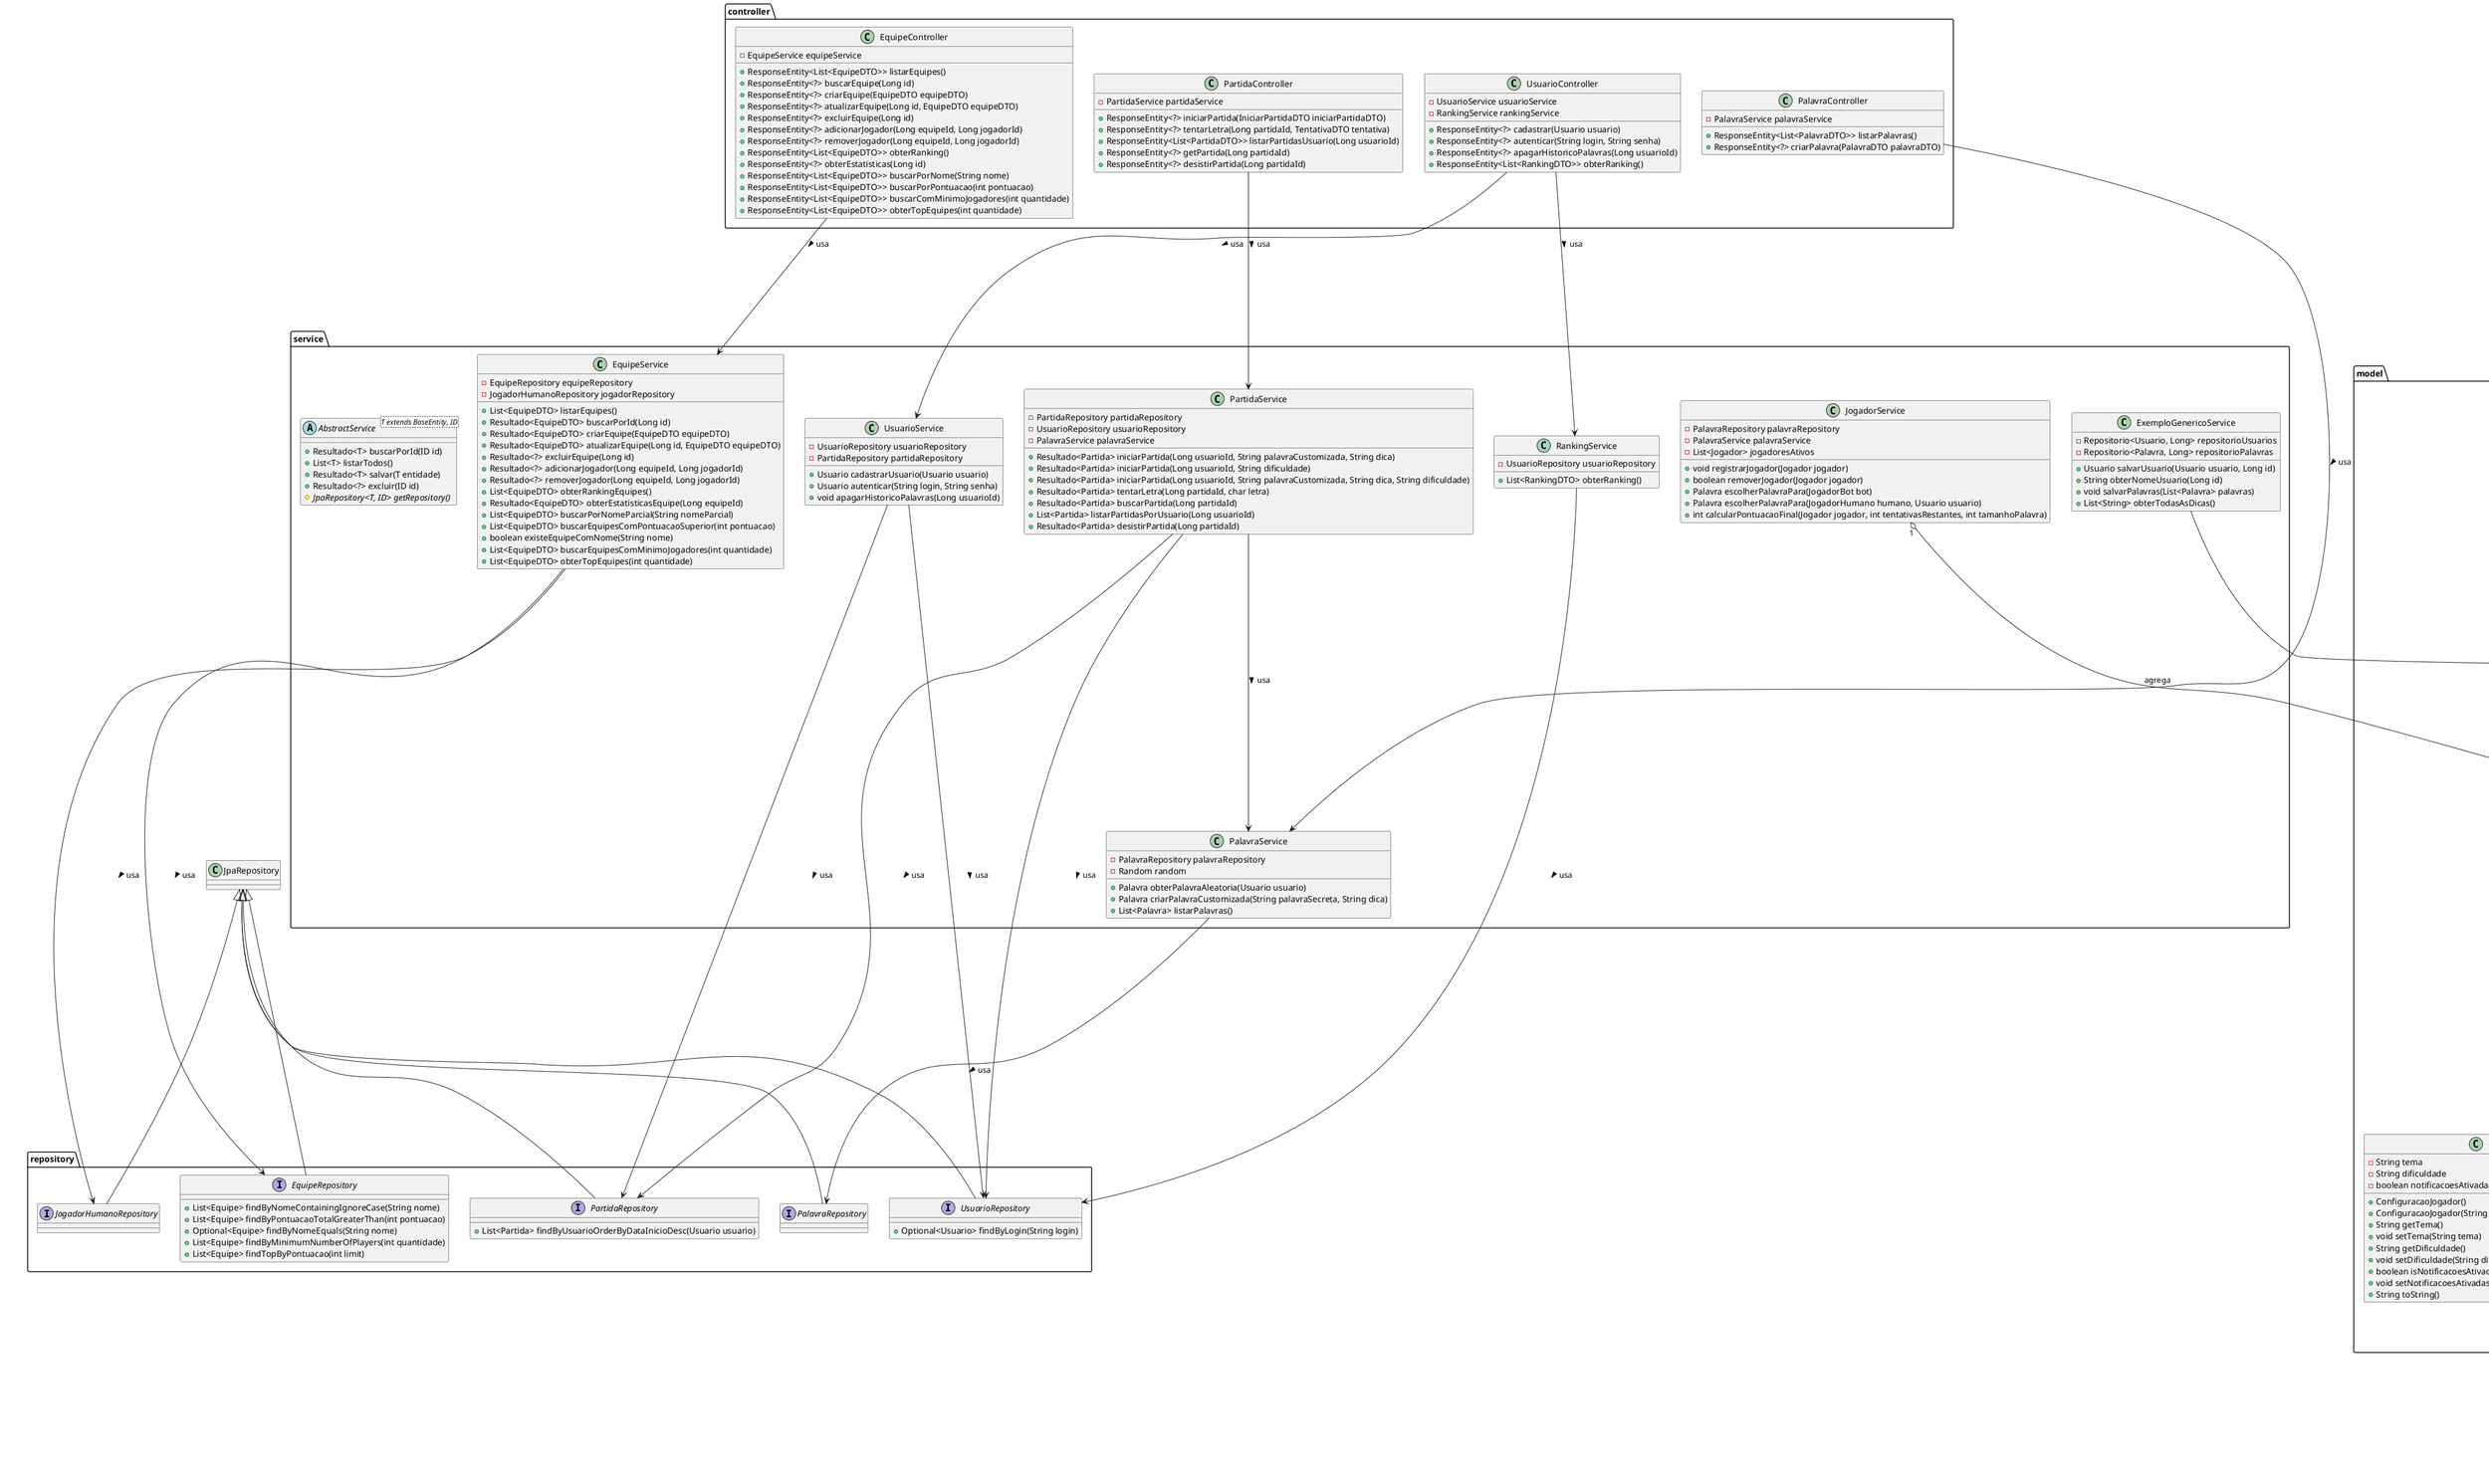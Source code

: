 @startuml "Jogo da Forca - Diagrama Completo"

' ----- Packages -----
package "model" {
  ' ----- Entidades principais -----
  abstract class BaseEntity {
    -Long id
    -LocalDateTime criadoEm
    -LocalDateTime atualizadoEm
    #void onCreate()
    #void onUpdate()
    +{abstract} Object toDTO()
    +Long getId()
    +void setId(Long id)
    +LocalDateTime getCriadoEm()
    +LocalDateTime getAtualizadoEm()
  }
  
  abstract class Jogador {
    -String nome
    #int nivel
    ~int experiencia
    +String tipoJogador
    -ConfiguracaoJogador configuracao
    -void metodoPrivado()
    #void metodoProtegido()
    ~void metodoPackage()
    +void metodoPublico()
    +{abstract} Palavra escolherPalavra()
    +int calcularPontuacao(int tentativasRestantes, int tamanhoPalavra)
    +String getNome()
    +void setNome(String nome)
    +String getTipoJogador()
    +void setTipoJogador(String tipo)
    +ConfiguracaoJogador getConfiguracao()
    +void setConfiguracao(ConfiguracaoJogador config)
  }
  
  class JogadorHumano {
    -Equipe equipe
    +Palavra escolherPalavra()
    +int calcularPontuacao(int tentativasRestantes, int tamanhoPalavra)
    +Object toDTO()
    +Equipe getEquipe()
    +void setEquipe(Equipe equipe)
  }
  
  class JogadorBot {
    +Palavra escolherPalavra()
    +Object toDTO()
  }
  
  class Usuario {
    -String nome
    -String login
    -String senha
    -int vitorias
    -int derrotas
    +double calcularWinRate()
    +int getTotalPartidas()
    +int getVitorias()
    +int getDerrotas()
    +Object toDTO()
    +String getNome()
    +void setNome(String nome)
    +String getLogin()
    +void setLogin(String login)
    +String getSenha()
    +void setSenha(String senha)
    +void incrementarVitorias()
    +void incrementarDerrotas()
    +List<Partida> getPartidas()
  }
  
  class Palavra {
    -String palavraSecreta
    -String dica
    +Palavra()
    +Palavra(String palavraSecreta, String dica)
    +Palavra(String palavraSecreta, String dica, Long id)
    +boolean contemLetra(char letra)
    +boolean contemLetra(char letra, boolean ignorarAcentos)
    +boolean contemLetra(String trecho)
    +String formatarPalavra()
    +String formatarPalavra(char[] letrasDescobertas)
    +Object toDTO()
    +String getPalavraSecreta()
    +void setPalavraSecreta(String palavraSecreta)
    +String getDica()
    +void setDica(String dica)
  }
  
  class Partida {
    -static final int TENTATIVAS_PADRAO
    -static final int TENTATIVAS_FACIL
    -static final int TENTATIVAS_DIFICIL
    -LocalDateTime dataInicio
    -LocalDateTime dataFim
    -StatusPartida status
    +Partida()
    +Partida(Usuario usuario, Palavra palavra)
    +Partida(Usuario usuario, Palavra palavra, String dificuldade)
    +String getPalavraAtual()
    +boolean contemLetraTentada(char letra)
    +boolean tentarLetra(char letra)
    +void desistir()
    -void finalizarComoVitoria()
    -void finalizarComoDerrota()
    +Object toDTO()
    +Usuario getUsuario()
    +void setUsuario(Usuario usuario)
    +Palavra getPalavra()
    +void setPalavra(Palavra palavra)
    +EstadoDaForca getEstado()
    +void setEstado(EstadoDaForca estado)
    +List<LetraTentada> getLetrasTentadas()
    +StatusPartida getStatus()
    +void setStatus(StatusPartida status)
    +LocalDateTime getDataInicio()
    +LocalDateTime getDataFim()
  }
  
  class LetraTentada {
    -char letra
    -boolean acerto
    -LocalDateTime dataHora
    -Partida partida
    +LetraTentada()
    +LetraTentada(char letra, boolean acerto)
    +Object toDTO()
    +char getLetra()
    +void setLetra(char letra)
    +boolean isAcerto()
    +void setAcerto(boolean acerto)
    +LocalDateTime getDataHora()
    +void setDataHora(LocalDateTime dataHora)
    +Partida getPartida()
    +void setPartida(Partida partida)
  }
  
  class EstadoDaForca {
    -int tentativasRestantes
    -String letrasCorretas
    -String letrasErradas
    +EstadoDaForca()
    +Set<Character> getLetrasCorretasSet()
    +Set<Character> getLetrasErradasSet()
    +int getTentativasRestantes()
    +void setTentativasRestantes(int tentativas)
    +String getLetrasCorretas()
    +void setLetrasCorretas(String letras)
    +String getLetrasErradas()
    +void setLetrasErradas(String letras)
    +void adicionarLetraCorreta(char letra)
    +void adicionarLetraErrada(char letra)
    +boolean todasLetrasDescobertas(String palavraSecreta)
  }
  
  class Equipe {
    -String nome
    -int pontuacaoTotal
    +void adicionarJogador(JogadorHumano jogador)
    +void removerJogador(JogadorHumano jogador)
    +void atualizarPontuacaoTotal()
    +Object toDTO()
    +String getNome()
    +void setNome(String nome)
    +int getPontuacaoTotal()
    +List<JogadorHumano> getJogadores()
  }
  
  class ConfiguracaoJogador {
    -String tema
    -String dificuldade
    -boolean notificacoesAtivadas
    +ConfiguracaoJogador()
    +ConfiguracaoJogador(String tema, String dificuldade, boolean notificacoes)
    +String getTema()
    +void setTema(String tema)
    +String getDificuldade()
    +void setDificuldade(String dificuldade)
    +boolean isNotificacoesAtivadas()
    +void setNotificacoesAtivadas(boolean notificacoes)
    +String toString()
  }
  
  enum StatusPartida {
    EM_ANDAMENTO
    VENCEU
    PERDEU
    DESISTIU
  }
}

package "dto" {
  abstract class BaseDTO {
    -Long id
    -LocalDateTime criadoEm
    -LocalDateTime atualizadoEm
    +Long getId()
    +void setId(Long id)
    +LocalDateTime getCriadoEm()
    +void setCriadoEm(LocalDateTime criadoEm)
    +LocalDateTime getAtualizadoEm()
    +void setAtualizadoEm(LocalDateTime atualizadoEm)
  }
  
  class EquipeDTO {
    -String nome
    -int pontuacaoTotal
    -int quantidadeJogadores
    +String getNome()
    +void setNome(String nome)
    +int getPontuacaoTotal()
    +void setPontuacaoTotal(int pontuacaoTotal)
    +int getQuantidadeJogadores()
    +void setQuantidadeJogadores(int quantidade)
  }
  
  class JogadorDTO {
    -Long id
    -String nome
    -String tipo
    +Long getId()
    +void setId(Long id)
    +String getNome()
    +void setNome(String nome)
    +String getTipo()
    +void setTipo(String tipo)
  }
  
  class PartidaDTO {
    -Long usuarioId
    -String nomeUsuario
    -String palavraAtual
    -String dica
    -int tentativasRestantes
    -Set<Character> letrasCorretas
    -Set<Character> letrasErradas
    -StatusPartida status
    -LocalDateTime dataInicio
    -LocalDateTime dataFim
    +static PartidaDTO fromPartida(Partida partida)
    +Long getUsuarioId()
    +void setUsuarioId(Long id)
    +String getNomeUsuario()
    +void setNomeUsuario(String nome)
    +String getPalavraAtual()
    +void setPalavraAtual(String palavra)
    +String getDica()
    +void setDica(String dica)
    +int getTentativasRestantes()
    +void setTentativasRestantes(int tentativas)
    +Set<Character> getLetrasCorretas()
    +void setLetrasCorretas(Set<Character> letras)
    +Set<Character> getLetrasErradas()
    +void setLetrasErradas(Set<Character> letras)
    +StatusPartida getStatus()
    +void setStatus(StatusPartida status)
    +LocalDateTime getDataInicio()
    +void setDataInicio(LocalDateTime data)
    +LocalDateTime getDataFim()
    +void setDataFim(LocalDateTime data)
  }
  
  class PartidaDetalhadaDTO extends PartidaDTO {
    -List<TentativaDTO> historicoTentativas
    -String palavraSecreta
    +static PartidaDetalhadaDTO fromPartida(Partida partida)
    +List<TentativaDTO> getHistoricoTentativas()
    +void setHistoricoTentativas(List<TentativaDTO> tentativas)
    +String getPalavraSecreta()
    +void setPalavraSecreta(String palavra)
  }
  
  class PartidaResumidaDTO extends PartidaDTO {
    +static PartidaResumidaDTO fromPartida(Partida partida)
  }
  
  class PalavraDTO {
    -String palavraSecreta
    -String dica
    +String getPalavraSecreta()
    +void setPalavraSecreta(String palavraSecreta)
    +String getDica()
    +void setDica(String dica)
  }
  
  class TentativaDTO {
    -char letra
    -boolean acerto
    -Long partidaId
    -String dataHora
    +static TentativaDTO fromLetraTentada(LetraTentada letraTentada)
    +char getLetra()
    +void setLetra(char letra)
    +boolean isAcerto()
    +void setAcerto(boolean acerto)
    +Long getPartidaId()
    +void setPartidaId(Long id)
    +String getDataHora()
    +void setDataHora(String dataHora)
  }
  
  class UsuarioDTO {
    -String nome
    -String login
    -int vitorias
    -int derrotas
    -double winRate
    -int totalPartidas
    +String getNome()
    +void setNome(String nome)
    +String getLogin()
    +void setLogin(String login)
    +int getVitorias()
    +void setVitorias(int vitorias)
    +int getDerrotas()
    +void setDerrotas(int derrotas)
    +double getWinRate()
    +void setWinRate(double winRate)
    +int getTotalPartidas()
    +void setTotalPartidas(int total)
  }
  
  class RankingDTO {
    -Long id
    -String nome
    -int vitorias
    -int derrotas
    -int totalPartidas
    -double winRate
    +static RankingDTO fromUsuario(Usuario usuario)
    +Long getId()
    +void setId(Long id)
    +String getNome()
    +void setNome(String nome)
    +int getVitorias()
    +void setVitorias(int vitorias)
    +int getDerrotas()
    +void setDerrotas(int derrotas)
    +int getTotalPartidas()
    +void setTotalPartidas(int total)
    +double getWinRate()
    +void setWinRate(double taxa)
  }
  
  class IniciarPartidaDTO {
    -Long usuarioId
    -String palavraCustomizada
    -String dica
    -String dificuldade
    +Long getUsuarioId()
    +void setUsuarioId(Long id)
    +String getPalavraCustomizada()
    +void setPalavraCustomizada(String palavra)
    +String getDica()
    +void setDica(String dica)
    +String getDificuldade()
    +void setDificuldade(String dificuldade)
  }
}

package "service" {
  class PartidaService {
    -PartidaRepository partidaRepository
    -UsuarioRepository usuarioRepository
    -PalavraService palavraService
    +Resultado<Partida> iniciarPartida(Long usuarioId, String palavraCustomizada, String dica)
    +Resultado<Partida> iniciarPartida(Long usuarioId, String dificuldade)
    +Resultado<Partida> iniciarPartida(Long usuarioId, String palavraCustomizada, String dica, String dificuldade)
    +Resultado<Partida> tentarLetra(Long partidaId, char letra)
    +Resultado<Partida> buscarPartida(Long partidaId)
    +List<Partida> listarPartidasPorUsuario(Long usuarioId)
    +Resultado<Partida> desistirPartida(Long partidaId)
  }
  
  class EquipeService {
    -EquipeRepository equipeRepository
    -JogadorHumanoRepository jogadorRepository
    +List<EquipeDTO> listarEquipes()
    +Resultado<EquipeDTO> buscarPorId(Long id)
    +Resultado<EquipeDTO> criarEquipe(EquipeDTO equipeDTO)
    +Resultado<EquipeDTO> atualizarEquipe(Long id, EquipeDTO equipeDTO)
    +Resultado<?> excluirEquipe(Long id)
    +Resultado<?> adicionarJogador(Long equipeId, Long jogadorId)
    +Resultado<?> removerJogador(Long equipeId, Long jogadorId)
    +List<EquipeDTO> obterRankingEquipes()
    +Resultado<EquipeDTO> obterEstatisticasEquipe(Long equipeId)
    +List<EquipeDTO> buscarPorNomeParcial(String nomeParcial)
    +List<EquipeDTO> buscarEquipesComPontuacaoSuperior(int pontuacao)
    +boolean existeEquipeComNome(String nome)
    +List<EquipeDTO> buscarEquipesComMinimoJogadores(int quantidade)
    +List<EquipeDTO> obterTopEquipes(int quantidade)
  }
  
  class JogadorService {
    -PalavraRepository palavraRepository
    -PalavraService palavraService
    -List<Jogador> jogadoresAtivos
    +void registrarJogador(Jogador jogador)
    +boolean removerJogador(Jogador jogador)
    +Palavra escolherPalavraPara(JogadorBot bot)
    +Palavra escolherPalavraPara(JogadorHumano humano, Usuario usuario)
    +int calcularPontuacaoFinal(Jogador jogador, int tentativasRestantes, int tamanhoPalavra)
  }
  
  class UsuarioService {
    -UsuarioRepository usuarioRepository
    -PartidaRepository partidaRepository
    +Usuario cadastrarUsuario(Usuario usuario)
    +Usuario autenticar(String login, String senha)
    +void apagarHistoricoPalavras(Long usuarioId)
  }
  
  class PalavraService {
    -PalavraRepository palavraRepository
    -Random random
    +Palavra obterPalavraAleatoria(Usuario usuario)
    +Palavra criarPalavraCustomizada(String palavraSecreta, String dica)
    +List<Palavra> listarPalavras()
  }
  
  class RankingService {
    -UsuarioRepository usuarioRepository
    +List<RankingDTO> obterRanking()
  }
  
  class ExemploGenericoService {
    -Repositorio<Usuario, Long> repositorioUsuarios
    -Repositorio<Palavra, Long> repositorioPalavras
    +Usuario salvarUsuario(Usuario usuario, Long id)
    +String obterNomeUsuario(Long id)
    +void salvarPalavras(List<Palavra> palavras)
    +List<String> obterTodasAsDicas()
  }
  
  abstract class AbstractService<T extends BaseEntity, ID> {
    +Resultado<T> buscarPorId(ID id)
    +List<T> listarTodos()
    +Resultado<T> salvar(T entidade)
    +Resultado<?> excluir(ID id)
    #{abstract} JpaRepository<T, ID> getRepository()
  }
}

package "repository" {
  interface EquipeRepository {
    +List<Equipe> findByNomeContainingIgnoreCase(String nome)
    +List<Equipe> findByPontuacaoTotalGreaterThan(int pontuacao)
    +Optional<Equipe> findByNomeEquals(String nome)
    +List<Equipe> findByMinimumNumberOfPlayers(int quantidade)
    +List<Equipe> findTopByPontuacao(int limit)
  }
  
  interface JogadorHumanoRepository {
  }
  
  interface PartidaRepository {
    +List<Partida> findByUsuarioOrderByDataInicioDesc(Usuario usuario)
  }
  
  interface PalavraRepository {
  }
  
  interface UsuarioRepository {
    +Optional<Usuario> findByLogin(String login)
  }
}

package "controller" {
  class PartidaController {
    -PartidaService partidaService
    +ResponseEntity<?> iniciarPartida(IniciarPartidaDTO iniciarPartidaDTO)
    +ResponseEntity<?> tentarLetra(Long partidaId, TentativaDTO tentativa)
    +ResponseEntity<List<PartidaDTO>> listarPartidasUsuario(Long usuarioId)
    +ResponseEntity<?> getPartida(Long partidaId)
    +ResponseEntity<?> desistirPartida(Long partidaId)
  }
  
  class EquipeController {
    -EquipeService equipeService
    +ResponseEntity<List<EquipeDTO>> listarEquipes()
    +ResponseEntity<?> buscarEquipe(Long id)
    +ResponseEntity<?> criarEquipe(EquipeDTO equipeDTO)
    +ResponseEntity<?> atualizarEquipe(Long id, EquipeDTO equipeDTO)
    +ResponseEntity<?> excluirEquipe(Long id)
    +ResponseEntity<?> adicionarJogador(Long equipeId, Long jogadorId)
    +ResponseEntity<?> removerJogador(Long equipeId, Long jogadorId)
    +ResponseEntity<List<EquipeDTO>> obterRanking()
    +ResponseEntity<?> obterEstatisticas(Long id)
    +ResponseEntity<List<EquipeDTO>> buscarPorNome(String nome)
    +ResponseEntity<List<EquipeDTO>> buscarPorPontuacao(int pontuacao)
    +ResponseEntity<List<EquipeDTO>> buscarComMinimoJogadores(int quantidade)
    +ResponseEntity<List<EquipeDTO>> obterTopEquipes(int quantidade)
  }
  
  class UsuarioController {
    -UsuarioService usuarioService
    -RankingService rankingService
    +ResponseEntity<?> cadastrar(Usuario usuario)
    +ResponseEntity<?> autenticar(String login, String senha)
    +ResponseEntity<?> apagarHistoricoPalavras(Long usuarioId)
    +ResponseEntity<List<RankingDTO>> obterRanking()
  }
  
  class PalavraController {
    -PalavraService palavraService
    +ResponseEntity<List<PalavraDTO>> listarPalavras()
    +ResponseEntity<?> criarPalavra(PalavraDTO palavraDTO)
  }
}

package "util" {
  class Resultado<T> {
    -boolean sucesso
    -String mensagem
    -T dados
    +Resultado(boolean sucesso, String mensagem, T dados)
    +static <T> Resultado<T> sucesso(T dados)
    +static <T> Resultado<T> sucesso(String mensagem, T dados)
    +static <T> Resultado<T> falha(String mensagem)
    +static <T> Resultado<T> erro(String mensagem)
    +boolean isSucesso()
    +String getMensagem()
    +T getDados()
  }
  
  class Repositorio<T, ID> {
    -Map<ID, T> elementos
    +T salvar(ID id, T elemento)
    +Optional<T> buscarPorId(ID id)
    +List<T> listarTodos()
    +boolean remover(ID id)
    +int tamanho()
    +<V> Optional<V> processar(ID id, Processador<T, V> processador)
  }
  
  interface "Processador"<T, R> {
    +R processar(T elemento)
  }
}

package "interfaces" {
  interface EstatisticaCalculavel {
    +double calcularWinRate()
    +int getTotalPartidas()
    +int getVitorias()
    +int getDerrotas()
  }
}

' ----- Relações de herança -----
BaseEntity <|-- Jogador
Jogador <|-- JogadorHumano
Jogador <|-- JogadorBot
BaseEntity <|-- Usuario
BaseEntity <|-- Palavra
BaseEntity <|-- Partida
BaseEntity <|-- LetraTentada
BaseEntity <|-- Equipe

BaseDTO <|-- PartidaDTO
PartidaDTO <|-- PartidaDetalhadaDTO
PartidaDTO <|-- PartidaResumidaDTO
BaseDTO <|-- EquipeDTO
BaseDTO <|-- UsuarioDTO
BaseDTO <|-- PalavraDTO
BaseDTO <|-- JogadorDTO
BaseDTO <|-- RankingDTO

JpaRepository <|-- EquipeRepository
JpaRepository <|-- JogadorHumanoRepository
JpaRepository <|-- PartidaRepository
JpaRepository <|-- PalavraRepository
JpaRepository <|-- UsuarioRepository

' ----- Implementações de interfaces -----
Usuario ..|> EstatisticaCalculavel
Processador ..> Repositorio : <<inner interface>>

' ----- Relações entre classes -----
Partida "1" *-- "1" EstadoDaForca : possui >
Partida "1" *-- "1" Palavra : possui >
Partida "1" *-- "*" LetraTentada : contém >
Partida "*" --o "1" Usuario : < pertence a
Jogador "1" *-- "1" ConfiguracaoJogador : possui >
Equipe "1" o-- "*" JogadorHumano : contém >
LetraTentada "*" --o "1" Partida : < pertence a
StatusPartida -- Partida : < status

' ----- Associações entre DTOs e entidades -----
PartidaDTO ..> Partida : converte
EquipeDTO ..> Equipe : converte
UsuarioDTO ..> Usuario : converte
PalavraDTO ..> Palavra : converte
JogadorDTO ..> Jogador : converte
RankingDTO ..> Usuario : converte
TentativaDTO ..> LetraTentada : converte

' ----- Services e Repositories -----
JogadorService "1" o-- "*" Jogador : agrega
PartidaService --> PartidaRepository : usa >
PartidaService --> UsuarioRepository : usa >
PartidaService --> PalavraService : usa >
EquipeService --> EquipeRepository : usa >
EquipeService --> JogadorHumanoRepository : usa >
UsuarioService --> UsuarioRepository : usa >
UsuarioService --> PartidaRepository : usa >
PalavraService --> PalavraRepository : usa >
RankingService --> UsuarioRepository : usa >
ExemploGenericoService --> Repositorio : usa >

' ----- Controllers -----
PartidaController --> PartidaService : usa >
EquipeController --> EquipeService : usa >
UsuarioController --> UsuarioService : usa >
UsuarioController --> RankingService : usa >
PalavraController --> PalavraService : usa >

@enduml